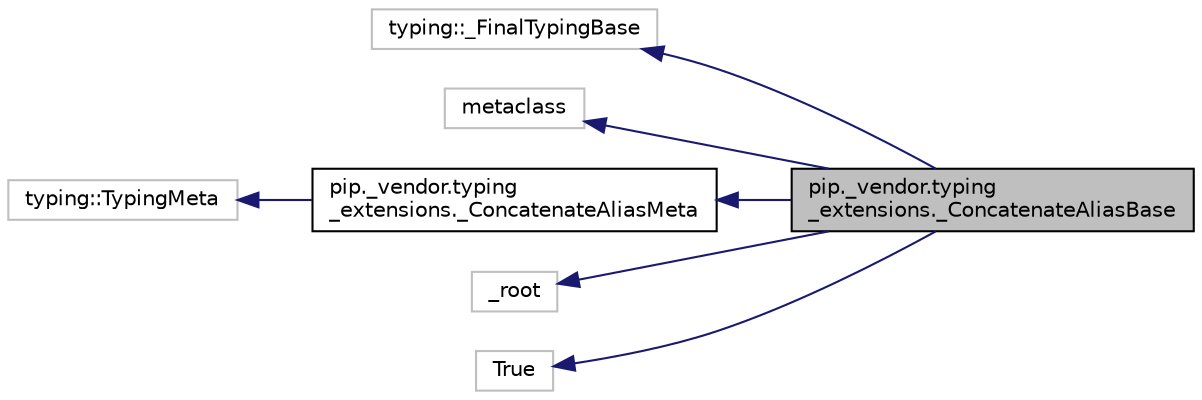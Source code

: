 digraph "pip._vendor.typing_extensions._ConcatenateAliasBase"
{
 // LATEX_PDF_SIZE
  edge [fontname="Helvetica",fontsize="10",labelfontname="Helvetica",labelfontsize="10"];
  node [fontname="Helvetica",fontsize="10",shape=record];
  rankdir="LR";
  Node1 [label="pip._vendor.typing\l_extensions._ConcatenateAliasBase",height=0.2,width=0.4,color="black", fillcolor="grey75", style="filled", fontcolor="black",tooltip=" "];
  Node2 -> Node1 [dir="back",color="midnightblue",fontsize="10",style="solid"];
  Node2 [label="typing::_FinalTypingBase",height=0.2,width=0.4,color="grey75", fillcolor="white", style="filled",tooltip=" "];
  Node3 -> Node1 [dir="back",color="midnightblue",fontsize="10",style="solid"];
  Node3 [label="metaclass",height=0.2,width=0.4,color="grey75", fillcolor="white", style="filled",tooltip=" "];
  Node4 -> Node1 [dir="back",color="midnightblue",fontsize="10",style="solid"];
  Node4 [label="pip._vendor.typing\l_extensions._ConcatenateAliasMeta",height=0.2,width=0.4,color="black", fillcolor="white", style="filled",URL="$classpip_1_1__vendor_1_1typing__extensions_1_1__ConcatenateAliasMeta.html",tooltip=" "];
  Node5 -> Node4 [dir="back",color="midnightblue",fontsize="10",style="solid"];
  Node5 [label="typing::TypingMeta",height=0.2,width=0.4,color="grey75", fillcolor="white", style="filled",tooltip=" "];
  Node6 -> Node1 [dir="back",color="midnightblue",fontsize="10",style="solid"];
  Node6 [label="_root",height=0.2,width=0.4,color="grey75", fillcolor="white", style="filled",tooltip=" "];
  Node7 -> Node1 [dir="back",color="midnightblue",fontsize="10",style="solid"];
  Node7 [label="True",height=0.2,width=0.4,color="grey75", fillcolor="white", style="filled",tooltip=" "];
}
